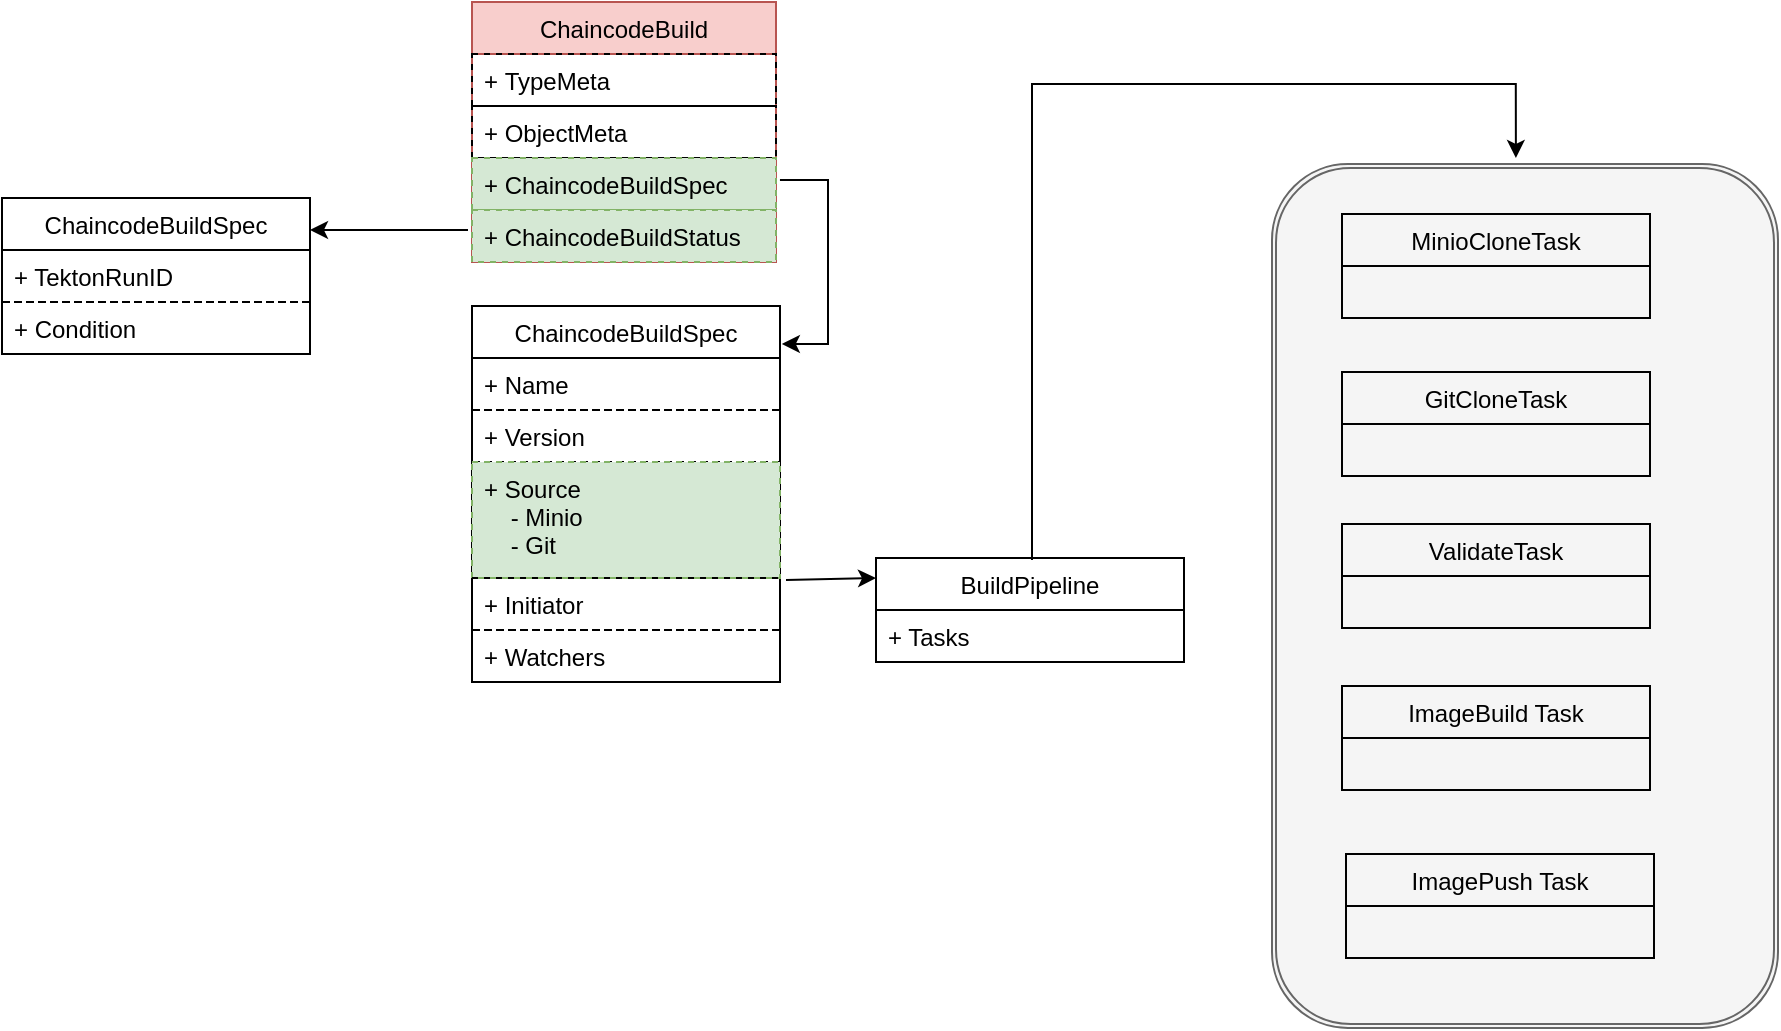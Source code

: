 <mxfile pages="2">
    <diagram id="K7MMtwXwDl5NfztKmLhr" name="Page-1">
        <mxGraphModel dx="3564" dy="449" grid="0" gridSize="10" guides="1" tooltips="1" connect="0" arrows="0" fold="1" page="0" pageScale="1" pageWidth="827" pageHeight="1169" background="none" math="0" shadow="0">
            <root>
                <mxCell id="0"/>
                <mxCell id="1" parent="0"/>
                <mxCell id="139" value="" style="shape=ext;double=1;rounded=1;whiteSpace=wrap;html=1;fillColor=#f5f5f5;fontColor=#333333;strokeColor=#666666;" parent="1" vertex="1">
                    <mxGeometry x="-1401" y="174" width="253" height="432" as="geometry"/>
                </mxCell>
                <mxCell id="35" value="ChaincodeBuildSpec" style="swimlane;fontStyle=0;childLayout=stackLayout;horizontal=1;startSize=26;fillColor=none;horizontalStack=0;resizeParent=1;resizeParentMax=0;resizeLast=0;collapsible=1;marginBottom=0;rounded=0;shadow=0;comic=0;" parent="1" vertex="1">
                    <mxGeometry x="-1801" y="245" width="154" height="188" as="geometry"/>
                </mxCell>
                <mxCell id="37" value="+ Name" style="text;strokeColor=#000000;fillColor=none;align=left;verticalAlign=top;spacingLeft=4;spacingRight=4;overflow=hidden;rotatable=0;points=[[0,0.5],[1,0.5]];portConstraint=eastwest;dashed=1;rounded=0;gradientColor=none;" parent="35" vertex="1">
                    <mxGeometry y="26" width="154" height="26" as="geometry"/>
                </mxCell>
                <mxCell id="132" value="+ Version" style="text;strokeColor=#000000;fillColor=none;align=left;verticalAlign=top;spacingLeft=4;spacingRight=4;overflow=hidden;rotatable=0;points=[[0,0.5],[1,0.5]];portConstraint=eastwest;dashed=1;rounded=0;gradientColor=none;" parent="35" vertex="1">
                    <mxGeometry y="52" width="154" height="26" as="geometry"/>
                </mxCell>
                <mxCell id="39" value="+ Source&#10;    - Minio&#10;    - Git " style="text;strokeColor=#82b366;fillColor=#d5e8d4;align=left;verticalAlign=top;spacingLeft=4;spacingRight=4;overflow=hidden;rotatable=0;points=[[0,0.5],[1,0.5]];portConstraint=eastwest;dashed=1;rounded=0;" parent="35" vertex="1">
                    <mxGeometry y="78" width="154" height="58" as="geometry"/>
                </mxCell>
                <mxCell id="115" value="+ Initiator" style="text;strokeColor=#000000;fillColor=none;align=left;verticalAlign=top;spacingLeft=4;spacingRight=4;overflow=hidden;rotatable=0;points=[[0,0.5],[1,0.5]];portConstraint=eastwest;dashed=1;rounded=0;gradientColor=none;" parent="35" vertex="1">
                    <mxGeometry y="136" width="154" height="26" as="geometry"/>
                </mxCell>
                <mxCell id="144" value="+ Watchers" style="text;strokeColor=#000000;fillColor=none;align=left;verticalAlign=top;spacingLeft=4;spacingRight=4;overflow=hidden;rotatable=0;points=[[0,0.5],[1,0.5]];portConstraint=eastwest;dashed=1;rounded=0;gradientColor=none;" parent="35" vertex="1">
                    <mxGeometry y="162" width="154" height="26" as="geometry"/>
                </mxCell>
                <mxCell id="42" value="ChaincodeBuild" style="swimlane;fontStyle=0;childLayout=stackLayout;horizontal=1;startSize=26;fillColor=#f8cecc;horizontalStack=0;resizeParent=1;resizeParentMax=0;resizeLast=0;collapsible=1;marginBottom=0;rounded=0;shadow=0;comic=0;swimlaneLine=1;glass=0;swimlaneFillColor=none;strokeColor=#b85450;" parent="1" vertex="1">
                    <mxGeometry x="-1801" y="93" width="152" height="130" as="geometry">
                        <mxRectangle x="110" y="120" width="90" height="26" as="alternateBounds"/>
                    </mxGeometry>
                </mxCell>
                <mxCell id="43" value="+ TypeMeta" style="text;strokeColor=#000000;fillColor=none;align=left;verticalAlign=top;spacingLeft=4;spacingRight=4;overflow=hidden;rotatable=0;points=[[0,0.5],[1,0.5]];portConstraint=eastwest;dashed=1;rounded=0;glass=0;" parent="42" vertex="1">
                    <mxGeometry y="26" width="152" height="26" as="geometry"/>
                </mxCell>
                <mxCell id="44" value="+ ObjectMeta" style="text;strokeColor=#000000;fillColor=none;align=left;verticalAlign=top;spacingLeft=4;spacingRight=4;overflow=hidden;rotatable=0;points=[[0,0.5],[1,0.5]];portConstraint=eastwest;dashed=1;rounded=0;glass=0;" parent="42" vertex="1">
                    <mxGeometry y="52" width="152" height="26" as="geometry"/>
                </mxCell>
                <mxCell id="45" value="+ ChaincodeBuildSpec" style="text;strokeColor=#82b366;fillColor=#d5e8d4;align=left;verticalAlign=top;spacingLeft=4;spacingRight=4;overflow=hidden;rotatable=0;points=[[0,0.5],[1,0.5]];portConstraint=eastwest;rounded=0;dashed=1;glass=0;" parent="42" vertex="1">
                    <mxGeometry y="78" width="152" height="26" as="geometry"/>
                </mxCell>
                <mxCell id="46" value="+ ChaincodeBuildStatus" style="text;strokeColor=#82b366;fillColor=#d5e8d4;align=left;verticalAlign=top;spacingLeft=4;spacingRight=4;overflow=hidden;rotatable=0;points=[[0,0.5],[1,0.5]];portConstraint=eastwest;rounded=0;dashed=1;glass=0;" parent="42" vertex="1">
                    <mxGeometry y="104" width="152" height="26" as="geometry"/>
                </mxCell>
                <mxCell id="109" value="" style="endArrow=classic;html=1;rounded=0;entryX=1.013;entryY=0.173;entryDx=0;entryDy=0;entryPerimeter=0;" parent="1" edge="1">
                    <mxGeometry width="50" height="50" relative="1" as="geometry">
                        <mxPoint x="-1803" y="207" as="sourcePoint"/>
                        <mxPoint x="-1881.998" y="206.996" as="targetPoint"/>
                    </mxGeometry>
                </mxCell>
                <mxCell id="110" value="ChaincodeBuildSpec" style="swimlane;fontStyle=0;childLayout=stackLayout;horizontal=1;startSize=26;fillColor=none;horizontalStack=0;resizeParent=1;resizeParentMax=0;resizeLast=0;collapsible=1;marginBottom=0;rounded=0;shadow=0;comic=0;" parent="1" vertex="1">
                    <mxGeometry x="-2036" y="191" width="154" height="78" as="geometry"/>
                </mxCell>
                <mxCell id="112" value="+ TektonRunID" style="text;strokeColor=#000000;fillColor=none;align=left;verticalAlign=top;spacingLeft=4;spacingRight=4;overflow=hidden;rotatable=0;points=[[0,0.5],[1,0.5]];portConstraint=eastwest;dashed=1;rounded=0;gradientColor=none;" parent="110" vertex="1">
                    <mxGeometry y="26" width="154" height="26" as="geometry"/>
                </mxCell>
                <mxCell id="111" value="+ Condition" style="text;strokeColor=#000000;fillColor=none;align=left;verticalAlign=top;spacingLeft=4;spacingRight=4;overflow=hidden;rotatable=0;points=[[0,0.5],[1,0.5]];portConstraint=eastwest;dashed=1;rounded=0;gradientColor=none;" parent="110" vertex="1">
                    <mxGeometry y="52" width="154" height="26" as="geometry"/>
                </mxCell>
                <mxCell id="127" value="GitCloneTask" style="swimlane;fontStyle=0;childLayout=stackLayout;horizontal=1;startSize=26;fillColor=none;horizontalStack=0;resizeParent=1;resizeParentMax=0;resizeLast=0;collapsible=1;marginBottom=0;rounded=0;shadow=0;comic=0;" parent="1" vertex="1">
                    <mxGeometry x="-1366" y="278" width="154" height="52" as="geometry"/>
                </mxCell>
                <mxCell id="128" value="MinioCloneTask" style="swimlane;fontStyle=0;childLayout=stackLayout;horizontal=1;startSize=26;fillColor=none;horizontalStack=0;resizeParent=1;resizeParentMax=0;resizeLast=0;collapsible=1;marginBottom=0;rounded=0;shadow=0;comic=0;" parent="1" vertex="1">
                    <mxGeometry x="-1366" y="199" width="154" height="52" as="geometry"/>
                </mxCell>
                <mxCell id="129" value="ImageBuild Task" style="swimlane;fontStyle=0;childLayout=stackLayout;horizontal=1;startSize=26;fillColor=none;horizontalStack=0;resizeParent=1;resizeParentMax=0;resizeLast=0;collapsible=1;marginBottom=0;rounded=0;shadow=0;comic=0;" parent="1" vertex="1">
                    <mxGeometry x="-1366" y="435" width="154" height="52" as="geometry"/>
                </mxCell>
                <mxCell id="130" value="ValidateTask" style="swimlane;fontStyle=0;childLayout=stackLayout;horizontal=1;startSize=26;fillColor=none;horizontalStack=0;resizeParent=1;resizeParentMax=0;resizeLast=0;collapsible=1;marginBottom=0;rounded=0;shadow=0;comic=0;" parent="1" vertex="1">
                    <mxGeometry x="-1366" y="354" width="154" height="52" as="geometry"/>
                </mxCell>
                <mxCell id="131" value="ImagePush Task" style="swimlane;fontStyle=0;childLayout=stackLayout;horizontal=1;startSize=26;fillColor=none;horizontalStack=0;resizeParent=1;resizeParentMax=0;resizeLast=0;collapsible=1;marginBottom=0;rounded=0;shadow=0;comic=0;" parent="1" vertex="1">
                    <mxGeometry x="-1364" y="519" width="154" height="52" as="geometry"/>
                </mxCell>
                <mxCell id="133" value="BuildPipeline" style="swimlane;fontStyle=0;childLayout=stackLayout;horizontal=1;startSize=26;fillColor=none;horizontalStack=0;resizeParent=1;resizeParentMax=0;resizeLast=0;collapsible=1;marginBottom=0;rounded=0;shadow=0;comic=0;" parent="1" vertex="1">
                    <mxGeometry x="-1599" y="371" width="154" height="52" as="geometry"/>
                </mxCell>
                <mxCell id="134" value="+ Tasks" style="text;strokeColor=#000000;fillColor=none;align=left;verticalAlign=top;spacingLeft=4;spacingRight=4;overflow=hidden;rotatable=0;points=[[0,0.5],[1,0.5]];portConstraint=eastwest;dashed=1;rounded=0;gradientColor=none;" parent="133" vertex="1">
                    <mxGeometry y="26" width="154" height="26" as="geometry"/>
                </mxCell>
                <mxCell id="140" value="" style="endArrow=classic;html=1;exitX=1.013;exitY=0.423;exitDx=0;exitDy=0;exitPerimeter=0;entryX=1.006;entryY=0.101;entryDx=0;entryDy=0;entryPerimeter=0;edgeStyle=orthogonalEdgeStyle;rounded=0;" parent="1" source="45" target="35" edge="1">
                    <mxGeometry width="50" height="50" relative="1" as="geometry">
                        <mxPoint x="-1551" y="437" as="sourcePoint"/>
                        <mxPoint x="-1501" y="387" as="targetPoint"/>
                        <Array as="points">
                            <mxPoint x="-1623" y="182"/>
                            <mxPoint x="-1623" y="264"/>
                        </Array>
                    </mxGeometry>
                </mxCell>
                <mxCell id="142" value="" style="endArrow=classic;html=1;rounded=0;entryX=0;entryY=0.192;entryDx=0;entryDy=0;entryPerimeter=0;" parent="1" target="133" edge="1">
                    <mxGeometry width="50" height="50" relative="1" as="geometry">
                        <mxPoint x="-1644" y="382" as="sourcePoint"/>
                        <mxPoint x="-1594" y="332" as="targetPoint"/>
                    </mxGeometry>
                </mxCell>
                <mxCell id="143" value="" style="endArrow=classic;html=1;rounded=0;entryX=0.482;entryY=-0.007;entryDx=0;entryDy=0;entryPerimeter=0;edgeStyle=orthogonalEdgeStyle;" parent="1" target="139" edge="1">
                    <mxGeometry width="50" height="50" relative="1" as="geometry">
                        <mxPoint x="-1521" y="372" as="sourcePoint"/>
                        <mxPoint x="-1471" y="322" as="targetPoint"/>
                        <Array as="points">
                            <mxPoint x="-1521" y="134"/>
                            <mxPoint x="-1279" y="134"/>
                        </Array>
                    </mxGeometry>
                </mxCell>
            </root>
        </mxGraphModel>
    </diagram>
    <diagram id="N9aLmfWTt22or_KGCtbo" name="第 2 页">
        <mxGraphModel dx="2276" dy="1910" grid="1" gridSize="10" guides="1" tooltips="1" connect="1" arrows="1" fold="1" page="1" pageScale="1" pageWidth="827" pageHeight="1169" math="0" shadow="0">
            <root>
                <mxCell id="0"/>
                <mxCell id="1" parent="0"/>
                <mxCell id="LcTMq7NTWMzrsomWqzMF-1" value="OrganizationSpec" style="swimlane;fontStyle=0;childLayout=stackLayout;horizontal=1;startSize=26;fillColor=none;horizontalStack=0;resizeParent=1;resizeParentMax=0;resizeLast=0;collapsible=1;marginBottom=0;rounded=0;shadow=0;comic=0;" vertex="1" parent="1">
                    <mxGeometry x="-530" y="-37" width="133" height="104" as="geometry"/>
                </mxCell>
                <mxCell id="LcTMq7NTWMzrsomWqzMF-2" value="+ DisplayName" style="text;strokeColor=#000000;fillColor=none;align=left;verticalAlign=top;spacingLeft=4;spacingRight=4;overflow=hidden;rotatable=0;points=[[0,0.5],[1,0.5]];portConstraint=eastwest;dashed=1;rounded=0;gradientColor=none;" vertex="1" parent="LcTMq7NTWMzrsomWqzMF-1">
                    <mxGeometry y="26" width="133" height="26" as="geometry"/>
                </mxCell>
                <mxCell id="LcTMq7NTWMzrsomWqzMF-3" value="+ Admin" style="text;strokeColor=#000000;fillColor=none;align=left;verticalAlign=top;spacingLeft=4;spacingRight=4;overflow=hidden;rotatable=0;points=[[0,0.5],[1,0.5]];portConstraint=eastwest;dashed=1;rounded=0;gradientColor=none;" vertex="1" parent="LcTMq7NTWMzrsomWqzMF-1">
                    <mxGeometry y="52" width="133" height="26" as="geometry"/>
                </mxCell>
                <mxCell id="LcTMq7NTWMzrsomWqzMF-4" value="+ CARef" style="text;strokeColor=#82b366;fillColor=#d5e8d4;align=left;verticalAlign=top;spacingLeft=4;spacingRight=4;overflow=hidden;rotatable=0;points=[[0,0.5,0,0,0],[1,0.5,0,0,0]];portConstraint=eastwest;dashed=1;rounded=0;" vertex="1" parent="LcTMq7NTWMzrsomWqzMF-1">
                    <mxGeometry y="78" width="133" height="26" as="geometry"/>
                </mxCell>
                <mxCell id="LcTMq7NTWMzrsomWqzMF-5" value="Organization " style="swimlane;fontStyle=0;childLayout=stackLayout;horizontal=1;startSize=26;fillColor=#f8cecc;horizontalStack=0;resizeParent=1;resizeParentMax=0;resizeLast=0;collapsible=1;marginBottom=0;rounded=0;shadow=0;comic=0;swimlaneLine=1;glass=0;swimlaneFillColor=none;strokeColor=#b85450;" vertex="1" parent="1">
                    <mxGeometry x="-720" y="-130" width="130" height="130" as="geometry">
                        <mxRectangle x="110" y="120" width="90" height="26" as="alternateBounds"/>
                    </mxGeometry>
                </mxCell>
                <mxCell id="LcTMq7NTWMzrsomWqzMF-6" value="+ TypeMeta" style="text;strokeColor=#000000;fillColor=none;align=left;verticalAlign=top;spacingLeft=4;spacingRight=4;overflow=hidden;rotatable=0;points=[[0,0.5],[1,0.5]];portConstraint=eastwest;dashed=1;rounded=0;glass=0;" vertex="1" parent="LcTMq7NTWMzrsomWqzMF-5">
                    <mxGeometry y="26" width="130" height="26" as="geometry"/>
                </mxCell>
                <mxCell id="LcTMq7NTWMzrsomWqzMF-7" value="+ ObjectMeta" style="text;strokeColor=#000000;fillColor=none;align=left;verticalAlign=top;spacingLeft=4;spacingRight=4;overflow=hidden;rotatable=0;points=[[0,0.5],[1,0.5]];portConstraint=eastwest;dashed=1;rounded=0;glass=0;" vertex="1" parent="LcTMq7NTWMzrsomWqzMF-5">
                    <mxGeometry y="52" width="130" height="26" as="geometry"/>
                </mxCell>
                <mxCell id="LcTMq7NTWMzrsomWqzMF-8" value="+ OrganizationSpec" style="text;strokeColor=#000000;fillColor=none;align=left;verticalAlign=top;spacingLeft=4;spacingRight=4;overflow=hidden;rotatable=0;points=[[0,0.5],[1,0.5]];portConstraint=eastwest;rounded=0;dashed=1;glass=0;" vertex="1" parent="LcTMq7NTWMzrsomWqzMF-5">
                    <mxGeometry y="78" width="130" height="26" as="geometry"/>
                </mxCell>
                <mxCell id="LcTMq7NTWMzrsomWqzMF-9" value="+ OrganizationStatus" style="text;strokeColor=#000000;fillColor=none;align=left;verticalAlign=top;spacingLeft=4;spacingRight=4;overflow=hidden;rotatable=0;points=[[0,0.5],[1,0.5]];portConstraint=eastwest;rounded=0;dashed=1;glass=0;" vertex="1" parent="LcTMq7NTWMzrsomWqzMF-5">
                    <mxGeometry y="104" width="130" height="26" as="geometry"/>
                </mxCell>
                <mxCell id="LcTMq7NTWMzrsomWqzMF-10" value="CA" style="swimlane;fontStyle=0;childLayout=stackLayout;horizontal=1;startSize=26;fillColor=#f8cecc;horizontalStack=0;resizeParent=1;resizeParentMax=0;resizeLast=0;collapsible=1;marginBottom=0;rounded=0;shadow=0;comic=0;swimlaneLine=1;glass=0;swimlaneFillColor=none;strokeColor=#b85450;" vertex="1" parent="1">
                    <mxGeometry x="-350" y="-50" width="130" height="130" as="geometry">
                        <mxRectangle x="110" y="120" width="90" height="26" as="alternateBounds"/>
                    </mxGeometry>
                </mxCell>
                <mxCell id="LcTMq7NTWMzrsomWqzMF-11" value="+ TypeMeta" style="text;strokeColor=#000000;fillColor=none;align=left;verticalAlign=top;spacingLeft=4;spacingRight=4;overflow=hidden;rotatable=0;points=[[0,0.5],[1,0.5]];portConstraint=eastwest;dashed=1;rounded=0;glass=0;" vertex="1" parent="LcTMq7NTWMzrsomWqzMF-10">
                    <mxGeometry y="26" width="130" height="26" as="geometry"/>
                </mxCell>
                <mxCell id="LcTMq7NTWMzrsomWqzMF-12" value="+ ObjectMeta" style="text;strokeColor=#000000;fillColor=none;align=left;verticalAlign=top;spacingLeft=4;spacingRight=4;overflow=hidden;rotatable=0;points=[[0,0.5],[1,0.5]];portConstraint=eastwest;dashed=1;rounded=0;glass=0;" vertex="1" parent="LcTMq7NTWMzrsomWqzMF-10">
                    <mxGeometry y="52" width="130" height="26" as="geometry"/>
                </mxCell>
                <mxCell id="LcTMq7NTWMzrsomWqzMF-13" value="+ CASpec" style="text;strokeColor=#000000;fillColor=none;align=left;verticalAlign=top;spacingLeft=4;spacingRight=4;overflow=hidden;rotatable=0;points=[[0,0.5],[1,0.5]];portConstraint=eastwest;rounded=0;dashed=1;glass=0;" vertex="1" parent="LcTMq7NTWMzrsomWqzMF-10">
                    <mxGeometry y="78" width="130" height="26" as="geometry"/>
                </mxCell>
                <mxCell id="LcTMq7NTWMzrsomWqzMF-14" value="+ CAStatus" style="text;strokeColor=#000000;fillColor=none;align=left;verticalAlign=top;spacingLeft=4;spacingRight=4;overflow=hidden;rotatable=0;points=[[0,0.5],[1,0.5]];portConstraint=eastwest;rounded=0;dashed=1;glass=0;" vertex="1" parent="LcTMq7NTWMzrsomWqzMF-10">
                    <mxGeometry y="104" width="130" height="26" as="geometry"/>
                </mxCell>
                <mxCell id="LcTMq7NTWMzrsomWqzMF-15" style="edgeStyle=orthogonalEdgeStyle;rounded=0;orthogonalLoop=1;jettySize=auto;html=1;entryX=-0.006;entryY=0.1;entryDx=0;entryDy=0;entryPerimeter=0;" edge="1" parent="1" source="LcTMq7NTWMzrsomWqzMF-4" target="LcTMq7NTWMzrsomWqzMF-10">
                    <mxGeometry relative="1" as="geometry"/>
                </mxCell>
                <mxCell id="LcTMq7NTWMzrsomWqzMF-17" style="edgeStyle=orthogonalEdgeStyle;rounded=0;orthogonalLoop=1;jettySize=auto;html=1;entryX=0.001;entryY=0.134;entryDx=0;entryDy=0;entryPerimeter=0;" edge="1" parent="1" source="LcTMq7NTWMzrsomWqzMF-8" target="LcTMq7NTWMzrsomWqzMF-1">
                    <mxGeometry relative="1" as="geometry"/>
                </mxCell>
            </root>
        </mxGraphModel>
    </diagram>
</mxfile>